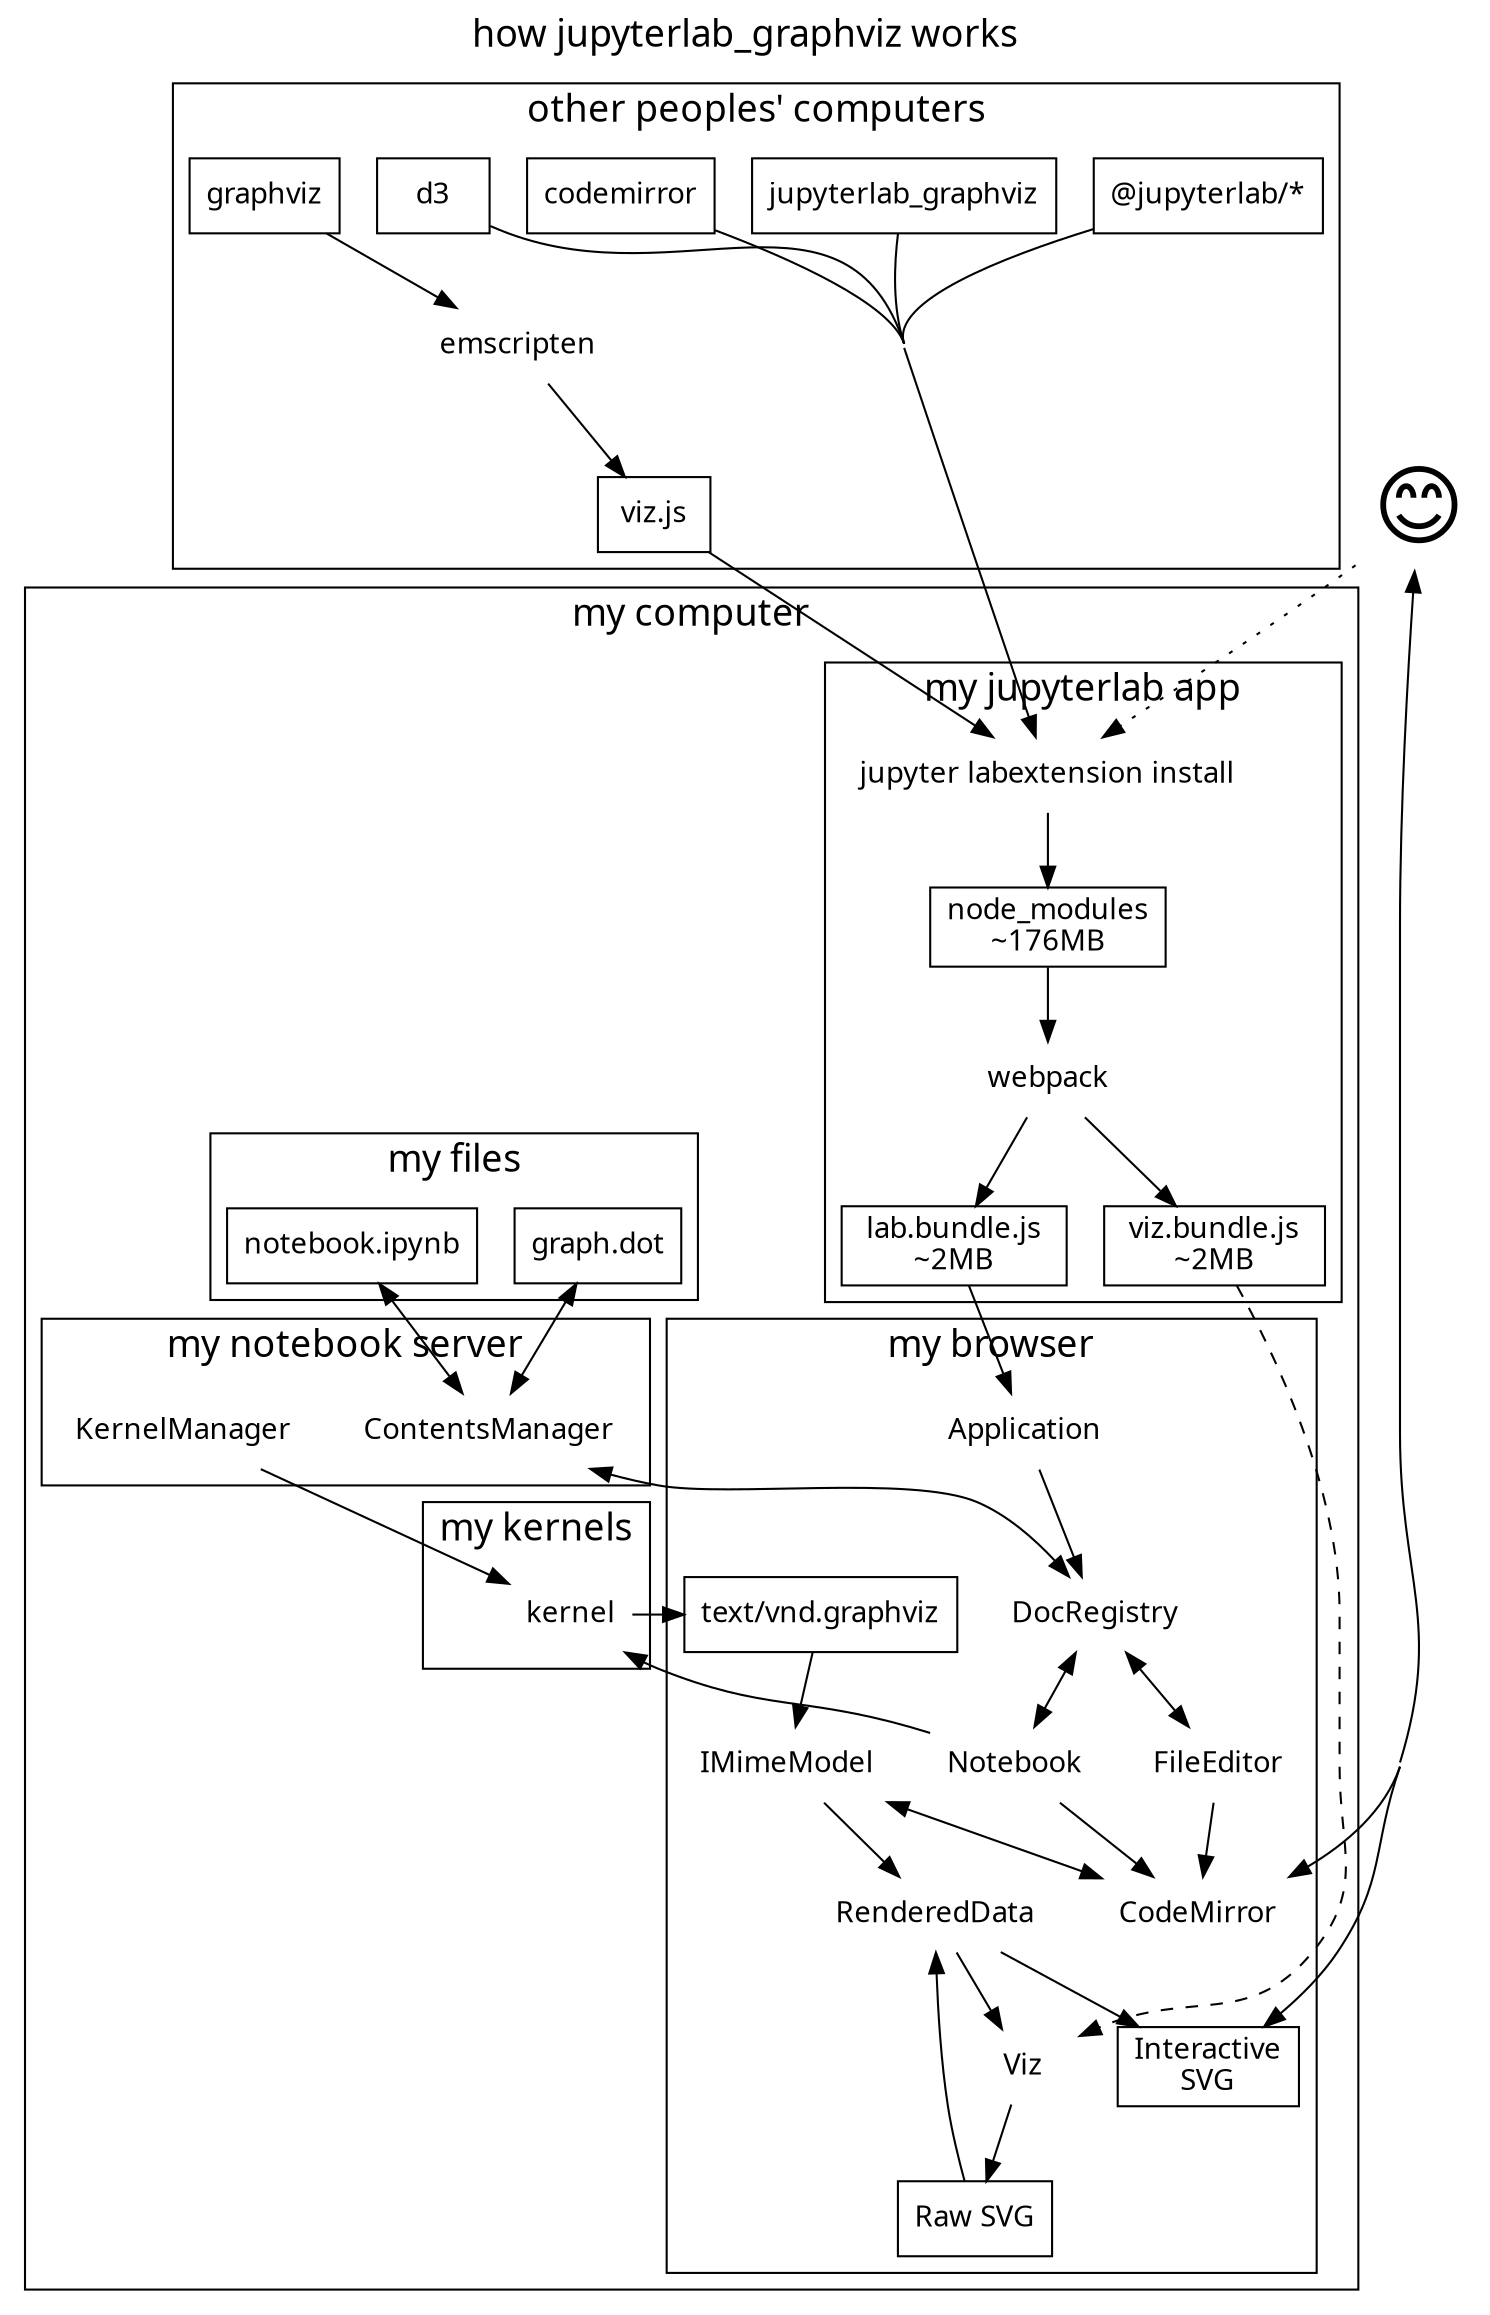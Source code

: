 digraph g { label="how jupyterlab_graphviz works"
labelloc=top fontsize=32
fontname="sans-serif" concentrate=true compound=true
node[fontname="sans-serif" shape=none]
graph[fontsize=18]

me[label="😊" fontsize=42]

subgraph cluster_opc { label="other peoples' computers"
  node[shape=rect]
  emscripten[shape=none]
  graphviz -> emscripten -> "viz.js"
  d3 codemirror jupyterlab_graphviz app[label="@jupyterlab/*"]
}

subgraph cluster_mine { label="my computer"
  subgraph cluster_build { label="my jupyterlab app"
    {app jupyterlab_graphviz codemirror d3 "viz.js"}
    -> {jlpm[label="jupyter labextension install"]}
    -> {node_modules[shape=rect label="node_modules\n~176MB"]}
    -> webpack
    -> {
      lab_bundle[label=" lab.bundle.js \n~2MB" shape=rect]
      viz_bundle[label=" viz.bundle.js \n~2MB" shape=rect]
    }
  }

  subgraph cluster_kernels { label="my kernels"
    kernel
  }

  subgraph cluster_files { label="my files"
    dot[label="graph.dot" shape=rect]
    ipynb[label="notebook.ipynb" shape=rect]
  }

  subgraph cluster_server {label="my notebook server"
    ContentsManager
    KernelManager
  }

  subgraph cluster_browser { label="my browser"
    Application
    DocRegistry
    Notebook
    FileEditor
    CodeMirror
    RenderedData
    model[label="IMimeModel"]
    mime[label="text/vnd.graphviz" shape=rect]
    Viz
    raw[label="Raw SVG" shape=rect]
    svg[label="Interactive\nSVG" shape=rect]
  }
}

me -> jlpm[style=dotted]
me -> {CodeMirror svg}[dir=both]
lab_bundle -> Application -> DocRegistry
DocRegistry -> {Notebook FileEditor}[dir=both]
viz_bundle -> Viz[style=dashed]
{ipynb dot} -> ContentsManager[dir=both]
ContentsManager -> DocRegistry[dir=both]
Notebook -> kernel -> mime -> model
{Notebook FileEditor} -> CodeMirror
model -> RenderedData -> svg
RenderedData -> Viz -> raw -> RenderedData
KernelManager -> kernel
model -> CodeMirror[dir=both]
}
